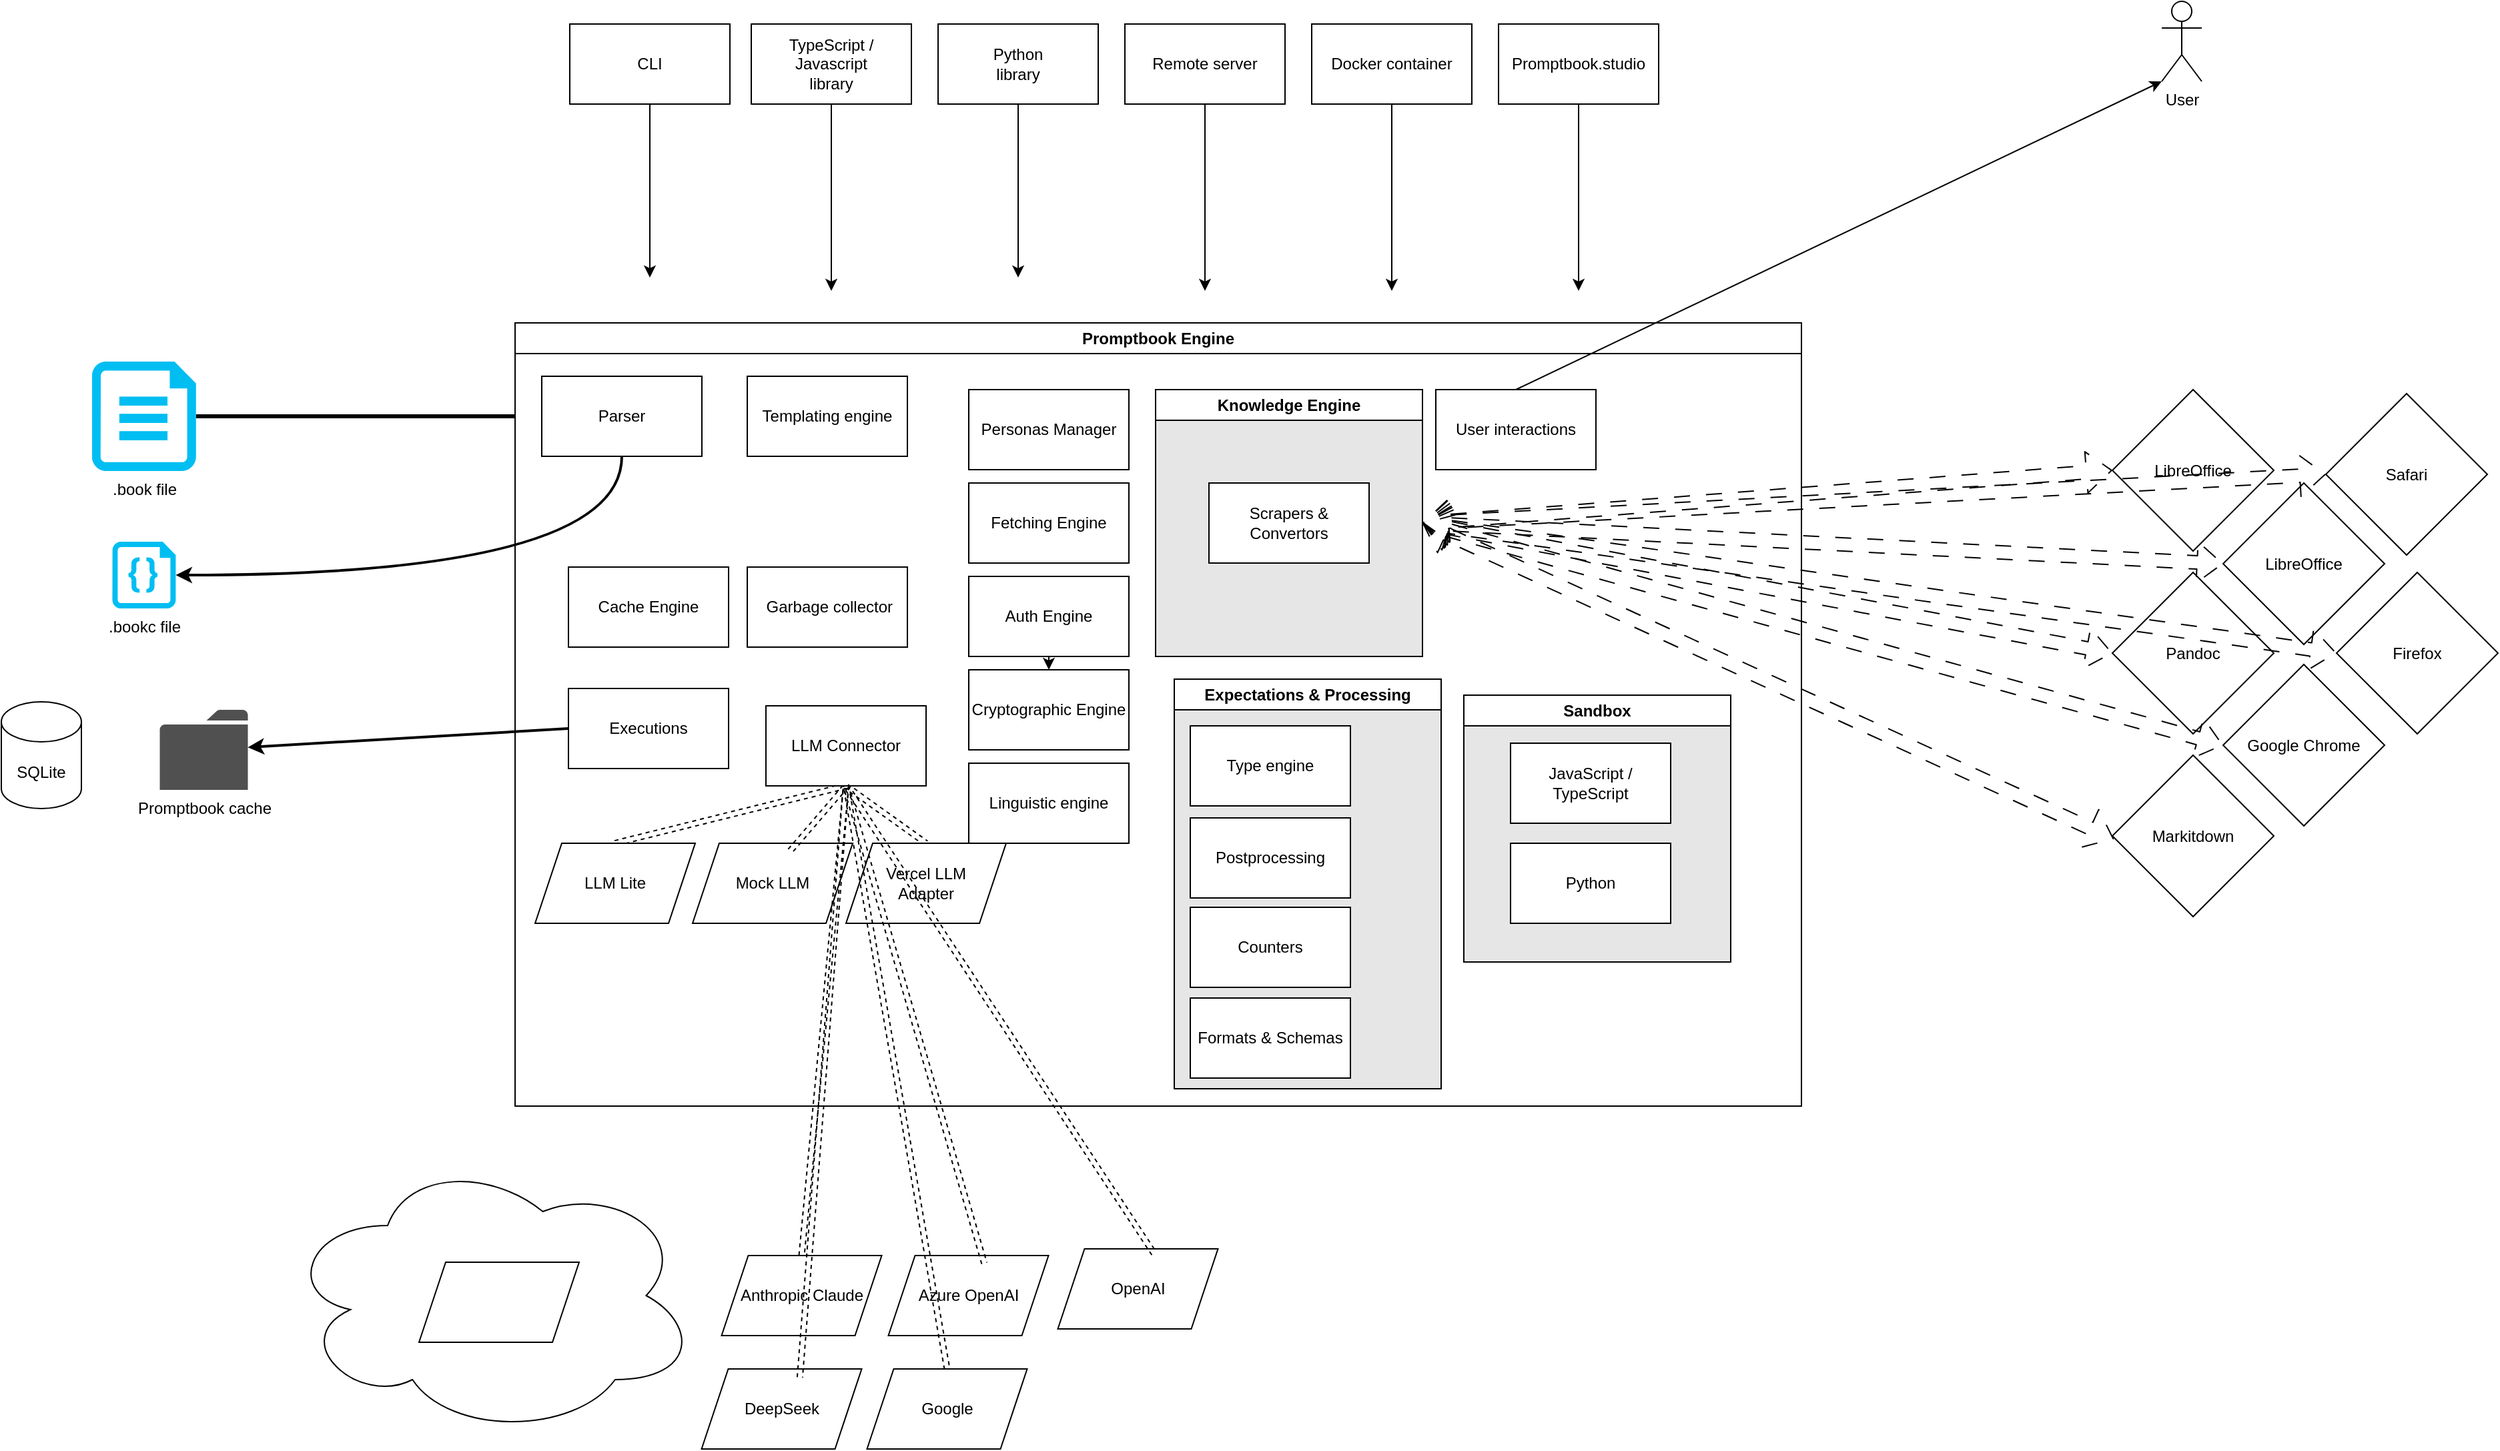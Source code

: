<mxfile scale="1" border="0" disableSvgWarning="true">
    <diagram name="Page-1" id="zo4WBBcyATChdUDADUly">
        <mxGraphModel dx="2760" dy="1353" grid="1" gridSize="10" guides="1" tooltips="1" connect="1" arrows="1" fold="1" page="0" pageScale="1" pageWidth="850" pageHeight="1100" background="none" math="0" shadow="0">
            <root>
                <mxCell id="0"/>
                <mxCell id="1" parent="0"/>
                <mxCell id="4" value=".bookc file" style="verticalLabelPosition=bottom;html=1;verticalAlign=top;align=center;strokeColor=none;fillColor=#00BEF2;shape=mxgraph.azure.code_file;pointerEvents=1;" parent="1" vertex="1">
                    <mxGeometry x="-120.8" y="301" width="47.5" height="50" as="geometry"/>
                </mxCell>
                <mxCell id="91" style="edgeStyle=none;html=1;exitX=1;exitY=0.5;exitDx=0;exitDy=0;exitPerimeter=0;entryX=0;entryY=0.5;entryDx=0;entryDy=0;strokeWidth=3;" parent="1" source="5" target="9" edge="1">
                    <mxGeometry relative="1" as="geometry"/>
                </mxCell>
                <mxCell id="5" value=".book file" style="verticalLabelPosition=bottom;html=1;verticalAlign=top;align=center;strokeColor=none;fillColor=#00BEF2;shape=mxgraph.azure.cloud_services_configuration_file;pointerEvents=1;" parent="1" vertex="1">
                    <mxGeometry x="-136" y="166" width="77.9" height="82" as="geometry"/>
                </mxCell>
                <mxCell id="6" value="Promptbook cache" style="pointerEvents=1;shadow=0;dashed=0;html=1;strokeColor=none;fillColor=#505050;labelPosition=center;verticalLabelPosition=bottom;verticalAlign=top;outlineConnect=0;align=center;shape=mxgraph.office.concepts.folder;" parent="1" vertex="1">
                    <mxGeometry x="-85.25" y="427" width="66" height="60" as="geometry"/>
                </mxCell>
                <mxCell id="10" value="SQLite" style="shape=cylinder3;whiteSpace=wrap;html=1;boundedLbl=1;backgroundOutline=1;size=15;" parent="1" vertex="1">
                    <mxGeometry x="-204" y="421" width="60" height="80" as="geometry"/>
                </mxCell>
                <mxCell id="15" value="Promptbook Engine" style="swimlane;whiteSpace=wrap;html=1;fillStyle=solid;gradientColor=none;swimlaneFillColor=default;" parent="1" vertex="1">
                    <mxGeometry x="181" y="137" width="964" height="587" as="geometry"/>
                </mxCell>
                <mxCell id="9" value="Parser" style="rounded=0;whiteSpace=wrap;html=1;" parent="15" vertex="1">
                    <mxGeometry x="20" y="40" width="120" height="60" as="geometry"/>
                </mxCell>
                <mxCell id="99" style="html=1;exitX=0.5;exitY=1;exitDx=0;exitDy=0;entryX=0.5;entryY=0;entryDx=0;entryDy=0;dashed=1;shape=link;" edge="1" parent="15" source="11" target="79">
                    <mxGeometry relative="1" as="geometry"/>
                </mxCell>
                <mxCell id="101" style="html=1;exitX=0.5;exitY=1;exitDx=0;exitDy=0;entryX=0.5;entryY=0;entryDx=0;entryDy=0;dashed=1;shape=link;" edge="1" parent="15" source="11" target="82">
                    <mxGeometry relative="1" as="geometry"/>
                </mxCell>
                <mxCell id="11" value="LLM Connector" style="rounded=0;whiteSpace=wrap;html=1;" parent="15" vertex="1">
                    <mxGeometry x="188" y="287" width="120" height="60" as="geometry"/>
                </mxCell>
                <mxCell id="38" value="Knowledge Engine" style="swimlane;whiteSpace=wrap;html=1;swimlaneFillColor=#E6E6E6;" parent="15" vertex="1">
                    <mxGeometry x="480" y="50" width="200" height="200" as="geometry"/>
                </mxCell>
                <mxCell id="35" value="Scrapers &amp;amp; Convertors" style="rounded=0;whiteSpace=wrap;html=1;" parent="38" vertex="1">
                    <mxGeometry x="40" y="70" width="120" height="60" as="geometry"/>
                </mxCell>
                <mxCell id="40" value="Personas Manager" style="rounded=0;whiteSpace=wrap;html=1;" parent="15" vertex="1">
                    <mxGeometry x="340" y="50" width="120" height="60" as="geometry"/>
                </mxCell>
                <mxCell id="42" value="Fetching Engine" style="rounded=0;whiteSpace=wrap;html=1;" parent="15" vertex="1">
                    <mxGeometry x="340" y="120" width="120" height="60" as="geometry"/>
                </mxCell>
                <mxCell id="54" style="edgeStyle=none;html=1;" parent="15" source="43" target="44" edge="1">
                    <mxGeometry relative="1" as="geometry"/>
                </mxCell>
                <mxCell id="43" value="Auth Engine" style="rounded=0;whiteSpace=wrap;html=1;" parent="15" vertex="1">
                    <mxGeometry x="340" y="190" width="120" height="60" as="geometry"/>
                </mxCell>
                <mxCell id="44" value="Cryptographic Engine" style="rounded=0;whiteSpace=wrap;html=1;" parent="15" vertex="1">
                    <mxGeometry x="340" y="260" width="120" height="60" as="geometry"/>
                </mxCell>
                <mxCell id="45" value="Linguistic engine" style="rounded=0;whiteSpace=wrap;html=1;" parent="15" vertex="1">
                    <mxGeometry x="340" y="330" width="120" height="60" as="geometry"/>
                </mxCell>
                <mxCell id="47" value="Cache Engine" style="rounded=0;whiteSpace=wrap;html=1;" parent="15" vertex="1">
                    <mxGeometry x="40" y="183" width="120" height="60" as="geometry"/>
                </mxCell>
                <mxCell id="48" value="&amp;nbsp;Garbage collector" style="rounded=0;whiteSpace=wrap;html=1;" parent="15" vertex="1">
                    <mxGeometry x="174" y="183" width="120" height="60" as="geometry"/>
                </mxCell>
                <mxCell id="49" value="Templating engine" style="rounded=0;whiteSpace=wrap;html=1;" parent="15" vertex="1">
                    <mxGeometry x="174" y="40" width="120" height="60" as="geometry"/>
                </mxCell>
                <mxCell id="51" value="User interactions" style="rounded=0;whiteSpace=wrap;html=1;" parent="15" vertex="1">
                    <mxGeometry x="690" y="50" width="120" height="60" as="geometry"/>
                </mxCell>
                <mxCell id="53" value="Sandbox" style="swimlane;whiteSpace=wrap;html=1;swimlaneFillColor=#E6E6E6;" parent="15" vertex="1">
                    <mxGeometry x="711" y="279" width="200" height="200" as="geometry"/>
                </mxCell>
                <mxCell id="52" value="JavaScript / TypeScript" style="rounded=0;whiteSpace=wrap;html=1;" parent="53" vertex="1">
                    <mxGeometry x="35" y="36" width="120" height="60" as="geometry"/>
                </mxCell>
                <mxCell id="55" value="Python" style="rounded=0;whiteSpace=wrap;html=1;" parent="53" vertex="1">
                    <mxGeometry x="35" y="111" width="120" height="60" as="geometry"/>
                </mxCell>
                <mxCell id="79" value="LLM Lite" style="shape=parallelogram;perimeter=parallelogramPerimeter;whiteSpace=wrap;html=1;fixedSize=1;" parent="15" vertex="1">
                    <mxGeometry x="15" y="390" width="120" height="60" as="geometry"/>
                </mxCell>
                <mxCell id="80" value="Mock LLM" style="shape=parallelogram;perimeter=parallelogramPerimeter;whiteSpace=wrap;html=1;fixedSize=1;" parent="15" vertex="1">
                    <mxGeometry x="133" y="390" width="120" height="60" as="geometry"/>
                </mxCell>
                <mxCell id="82" value="Vercel LLM&lt;br&gt;Adapter" style="shape=parallelogram;perimeter=parallelogramPerimeter;whiteSpace=wrap;html=1;fixedSize=1;" parent="15" vertex="1">
                    <mxGeometry x="248" y="390" width="120" height="60" as="geometry"/>
                </mxCell>
                <mxCell id="84" value="Expectations &amp;amp; Processing" style="swimlane;whiteSpace=wrap;html=1;swimlaneFillColor=#E6E6E6;" parent="15" vertex="1">
                    <mxGeometry x="494" y="267" width="200" height="307" as="geometry"/>
                </mxCell>
                <mxCell id="46" value="Type engine" style="rounded=0;whiteSpace=wrap;html=1;" parent="84" vertex="1">
                    <mxGeometry x="12" y="35" width="120" height="60" as="geometry"/>
                </mxCell>
                <mxCell id="87" value="Postprocessing" style="rounded=0;whiteSpace=wrap;html=1;" parent="84" vertex="1">
                    <mxGeometry x="12" y="104" width="120" height="60" as="geometry"/>
                </mxCell>
                <mxCell id="88" value="Counters" style="rounded=0;whiteSpace=wrap;html=1;" parent="84" vertex="1">
                    <mxGeometry x="12" y="171" width="120" height="60" as="geometry"/>
                </mxCell>
                <mxCell id="89" value="Formats &amp;amp; Schemas" style="rounded=0;whiteSpace=wrap;html=1;" parent="84" vertex="1">
                    <mxGeometry x="12" y="239" width="120" height="60" as="geometry"/>
                </mxCell>
                <mxCell id="93" value="Executions" style="rounded=0;whiteSpace=wrap;html=1;" parent="15" vertex="1">
                    <mxGeometry x="40" y="274" width="120" height="60" as="geometry"/>
                </mxCell>
                <mxCell id="100" style="html=1;exitX=0.5;exitY=1;exitDx=0;exitDy=0;entryX=0.61;entryY=0.095;entryDx=0;entryDy=0;entryPerimeter=0;dashed=1;shape=link;" edge="1" parent="15" source="11" target="80">
                    <mxGeometry relative="1" as="geometry"/>
                </mxCell>
                <mxCell id="18" value="Anthropic Claude" style="shape=parallelogram;perimeter=parallelogramPerimeter;whiteSpace=wrap;html=1;fixedSize=1;" parent="1" vertex="1">
                    <mxGeometry x="335.75" y="836" width="120" height="60" as="geometry"/>
                </mxCell>
                <mxCell id="19" value="" style="ellipse;shape=cloud;whiteSpace=wrap;html=1;" parent="1" vertex="1">
                    <mxGeometry x="8" y="761" width="310" height="210" as="geometry"/>
                </mxCell>
                <mxCell id="17" value="" style="shape=parallelogram;perimeter=parallelogramPerimeter;whiteSpace=wrap;html=1;fixedSize=1;" parent="1" vertex="1">
                    <mxGeometry x="109" y="841" width="120" height="60" as="geometry"/>
                </mxCell>
                <mxCell id="20" value="LibreOffice" style="rhombus;whiteSpace=wrap;html=1;" parent="1" vertex="1">
                    <mxGeometry x="1378" y="187" width="121" height="121" as="geometry"/>
                </mxCell>
                <mxCell id="30" style="edgeStyle=none;html=1;" parent="1" source="23" edge="1">
                    <mxGeometry relative="1" as="geometry">
                        <mxPoint x="418" y="113" as="targetPoint"/>
                    </mxGeometry>
                </mxCell>
                <mxCell id="23" value="TypeScript /&lt;br&gt;Javascript&lt;br&gt;library" style="rounded=0;whiteSpace=wrap;html=1;" parent="1" vertex="1">
                    <mxGeometry x="358" y="-87" width="120" height="60" as="geometry"/>
                </mxCell>
                <mxCell id="31" style="edgeStyle=none;html=1;exitX=0.5;exitY=1;exitDx=0;exitDy=0;" parent="1" source="24" edge="1">
                    <mxGeometry relative="1" as="geometry">
                        <mxPoint x="558" y="103" as="targetPoint"/>
                    </mxGeometry>
                </mxCell>
                <mxCell id="24" value="Python&lt;br&gt;library" style="rounded=0;whiteSpace=wrap;html=1;" parent="1" vertex="1">
                    <mxGeometry x="498" y="-87" width="120" height="60" as="geometry"/>
                </mxCell>
                <mxCell id="32" style="edgeStyle=none;html=1;exitX=0.5;exitY=1;exitDx=0;exitDy=0;" parent="1" source="25" edge="1">
                    <mxGeometry relative="1" as="geometry">
                        <mxPoint x="698" y="113" as="targetPoint"/>
                    </mxGeometry>
                </mxCell>
                <mxCell id="25" value="Remote server" style="rounded=0;whiteSpace=wrap;html=1;" parent="1" vertex="1">
                    <mxGeometry x="638" y="-87" width="120" height="60" as="geometry"/>
                </mxCell>
                <mxCell id="33" style="edgeStyle=none;html=1;exitX=0.5;exitY=1;exitDx=0;exitDy=0;" parent="1" source="26" edge="1">
                    <mxGeometry relative="1" as="geometry">
                        <mxPoint x="838" y="113" as="targetPoint"/>
                    </mxGeometry>
                </mxCell>
                <mxCell id="26" value="Docker container" style="rounded=0;whiteSpace=wrap;html=1;" parent="1" vertex="1">
                    <mxGeometry x="778" y="-87" width="120" height="60" as="geometry"/>
                </mxCell>
                <mxCell id="34" style="edgeStyle=none;html=1;exitX=0.5;exitY=1;exitDx=0;exitDy=0;" parent="1" source="27" edge="1">
                    <mxGeometry relative="1" as="geometry">
                        <mxPoint x="978" y="113" as="targetPoint"/>
                    </mxGeometry>
                </mxCell>
                <mxCell id="27" value="Promptbook.studio" style="rounded=0;whiteSpace=wrap;html=1;" parent="1" vertex="1">
                    <mxGeometry x="918" y="-87" width="120" height="60" as="geometry"/>
                </mxCell>
                <mxCell id="36" style="html=1;entryX=0;entryY=0.5;entryDx=0;entryDy=0;strokeColor=default;rounded=1;shape=flexArrow;exitX=1;exitY=0.5;exitDx=0;exitDy=0;endArrow=block;startArrow=block;dashed=1;dashPattern=12 12;" parent="1" source="38" target="20" edge="1">
                    <mxGeometry relative="1" as="geometry">
                        <mxPoint x="933" y="307" as="sourcePoint"/>
                    </mxGeometry>
                </mxCell>
                <mxCell id="50" value="User" style="shape=umlActor;verticalLabelPosition=bottom;verticalAlign=top;html=1;outlineConnect=0;" parent="1" vertex="1">
                    <mxGeometry x="1415" y="-104" width="30" height="60" as="geometry"/>
                </mxCell>
                <mxCell id="56" style="edgeStyle=none;html=1;exitX=0.5;exitY=1;exitDx=0;exitDy=0;" parent="1" source="57" edge="1">
                    <mxGeometry relative="1" as="geometry">
                        <mxPoint x="282" y="103" as="targetPoint"/>
                    </mxGeometry>
                </mxCell>
                <mxCell id="57" value="CLI" style="rounded=0;whiteSpace=wrap;html=1;" parent="1" vertex="1">
                    <mxGeometry x="222" y="-87" width="120" height="60" as="geometry"/>
                </mxCell>
                <mxCell id="58" style="edgeStyle=none;html=1;exitX=0.5;exitY=0;exitDx=0;exitDy=0;entryX=0;entryY=1;entryDx=0;entryDy=0;entryPerimeter=0;" parent="1" source="51" target="50" edge="1">
                    <mxGeometry relative="1" as="geometry"/>
                </mxCell>
                <mxCell id="62" value="Pandoc" style="rhombus;whiteSpace=wrap;html=1;" parent="1" vertex="1">
                    <mxGeometry x="1378" y="324" width="121" height="121" as="geometry"/>
                </mxCell>
                <mxCell id="63" value="Markitdown" style="rhombus;whiteSpace=wrap;html=1;" parent="1" vertex="1">
                    <mxGeometry x="1378" y="461" width="121" height="121" as="geometry"/>
                </mxCell>
                <mxCell id="64" value="LibreOffice" style="rhombus;whiteSpace=wrap;html=1;" parent="1" vertex="1">
                    <mxGeometry x="1461" y="257" width="121" height="121" as="geometry"/>
                </mxCell>
                <mxCell id="65" value="Google Chrome" style="rhombus;whiteSpace=wrap;html=1;" parent="1" vertex="1">
                    <mxGeometry x="1461" y="393" width="121" height="121" as="geometry"/>
                </mxCell>
                <mxCell id="66" value="Firefox" style="rhombus;whiteSpace=wrap;html=1;" parent="1" vertex="1">
                    <mxGeometry x="1546" y="324" width="121" height="121" as="geometry"/>
                </mxCell>
                <mxCell id="67" value="Safari" style="rhombus;whiteSpace=wrap;html=1;" parent="1" vertex="1">
                    <mxGeometry x="1538" y="190" width="121" height="121" as="geometry"/>
                </mxCell>
                <mxCell id="68" style="html=1;exitX=1;exitY=0.5;exitDx=0;exitDy=0;entryX=0;entryY=0.5;entryDx=0;entryDy=0;shape=flexArrow;endArrow=block;startArrow=block;dashed=1;dashPattern=12 12;" parent="1" source="38" target="64" edge="1">
                    <mxGeometry relative="1" as="geometry"/>
                </mxCell>
                <mxCell id="69" style="html=1;exitX=1;exitY=0.5;exitDx=0;exitDy=0;entryX=0;entryY=0.5;entryDx=0;entryDy=0;shape=flexArrow;endArrow=block;startArrow=block;dashed=1;dashPattern=12 12;" parent="1" source="38" target="67" edge="1">
                    <mxGeometry relative="1" as="geometry"/>
                </mxCell>
                <mxCell id="70" style="html=1;exitX=1;exitY=0.5;exitDx=0;exitDy=0;entryX=0;entryY=0.5;entryDx=0;entryDy=0;shape=flexArrow;endArrow=block;startArrow=block;dashed=1;dashPattern=12 12;" parent="1" source="38" target="66" edge="1">
                    <mxGeometry relative="1" as="geometry"/>
                </mxCell>
                <mxCell id="71" style="html=1;exitX=1;exitY=0.5;exitDx=0;exitDy=0;entryX=0;entryY=0.5;entryDx=0;entryDy=0;shape=flexArrow;endArrow=block;startArrow=block;dashed=1;dashPattern=12 12;" parent="1" source="38" target="62" edge="1">
                    <mxGeometry relative="1" as="geometry"/>
                </mxCell>
                <mxCell id="72" style="html=1;exitX=1;exitY=0.5;exitDx=0;exitDy=0;entryX=0;entryY=0.5;entryDx=0;entryDy=0;shape=flexArrow;endArrow=block;startArrow=block;dashed=1;dashPattern=12 12;" parent="1" source="38" target="65" edge="1">
                    <mxGeometry relative="1" as="geometry"/>
                </mxCell>
                <mxCell id="73" style="html=1;exitX=1;exitY=0.5;exitDx=0;exitDy=0;entryX=0.009;entryY=0.52;entryDx=0;entryDy=0;entryPerimeter=0;shape=flexArrow;endArrow=block;startArrow=block;dashed=1;dashPattern=12 12;" parent="1" source="38" target="63" edge="1">
                    <mxGeometry relative="1" as="geometry"/>
                </mxCell>
                <mxCell id="74" value="Azure OpenAI" style="shape=parallelogram;perimeter=parallelogramPerimeter;whiteSpace=wrap;html=1;fixedSize=1;" parent="1" vertex="1">
                    <mxGeometry x="460.75" y="836" width="120" height="60" as="geometry"/>
                </mxCell>
                <mxCell id="76" value="OpenAI" style="shape=parallelogram;perimeter=parallelogramPerimeter;whiteSpace=wrap;html=1;fixedSize=1;" parent="1" vertex="1">
                    <mxGeometry x="587.75" y="831" width="120" height="60" as="geometry"/>
                </mxCell>
                <mxCell id="77" value="DeepSeek" style="shape=parallelogram;perimeter=parallelogramPerimeter;whiteSpace=wrap;html=1;fixedSize=1;" parent="1" vertex="1">
                    <mxGeometry x="320.75" y="921" width="120" height="60" as="geometry"/>
                </mxCell>
                <mxCell id="78" value="Google" style="shape=parallelogram;perimeter=parallelogramPerimeter;whiteSpace=wrap;html=1;fixedSize=1;" parent="1" vertex="1">
                    <mxGeometry x="444.75" y="921" width="120" height="60" as="geometry"/>
                </mxCell>
                <mxCell id="92" style="edgeStyle=orthogonalEdgeStyle;html=1;exitX=0.5;exitY=1;exitDx=0;exitDy=0;entryX=1;entryY=0.5;entryDx=0;entryDy=0;entryPerimeter=0;curved=1;strokeWidth=2;" parent="1" source="9" target="4" edge="1">
                    <mxGeometry relative="1" as="geometry"/>
                </mxCell>
                <mxCell id="94" style="edgeStyle=none;html=1;exitX=0;exitY=0.5;exitDx=0;exitDy=0;strokeWidth=2;" parent="1" source="93" target="6" edge="1">
                    <mxGeometry relative="1" as="geometry"/>
                </mxCell>
                <mxCell id="95" style="html=1;exitX=0.5;exitY=1;exitDx=0;exitDy=0;entryX=0.5;entryY=0;entryDx=0;entryDy=0;dashed=1;shape=link;" edge="1" parent="1" source="11" target="18">
                    <mxGeometry relative="1" as="geometry"/>
                </mxCell>
                <mxCell id="97" style="html=1;exitX=0.5;exitY=1;exitDx=0;exitDy=0;entryX=0.599;entryY=0.097;entryDx=0;entryDy=0;entryPerimeter=0;dashed=1;shape=link;" edge="1" parent="1" source="11" target="74">
                    <mxGeometry relative="1" as="geometry"/>
                </mxCell>
                <mxCell id="98" style="html=1;exitX=0.5;exitY=1;exitDx=0;exitDy=0;entryX=0.601;entryY=0.059;entryDx=0;entryDy=0;entryPerimeter=0;dashed=1;shape=link;" edge="1" parent="1" source="11" target="76">
                    <mxGeometry relative="1" as="geometry"/>
                </mxCell>
                <mxCell id="102" style="html=1;exitX=0.5;exitY=1;exitDx=0;exitDy=0;entryX=0.614;entryY=0.105;entryDx=0;entryDy=0;entryPerimeter=0;dashed=1;shape=link;" edge="1" parent="1" source="11" target="77">
                    <mxGeometry relative="1" as="geometry"/>
                </mxCell>
                <mxCell id="103" style="html=1;exitX=0.5;exitY=1;exitDx=0;exitDy=0;entryX=0.5;entryY=0;entryDx=0;entryDy=0;dashed=1;shape=link;" edge="1" parent="1" source="11" target="78">
                    <mxGeometry relative="1" as="geometry"/>
                </mxCell>
            </root>
        </mxGraphModel>
    </diagram>
</mxfile>